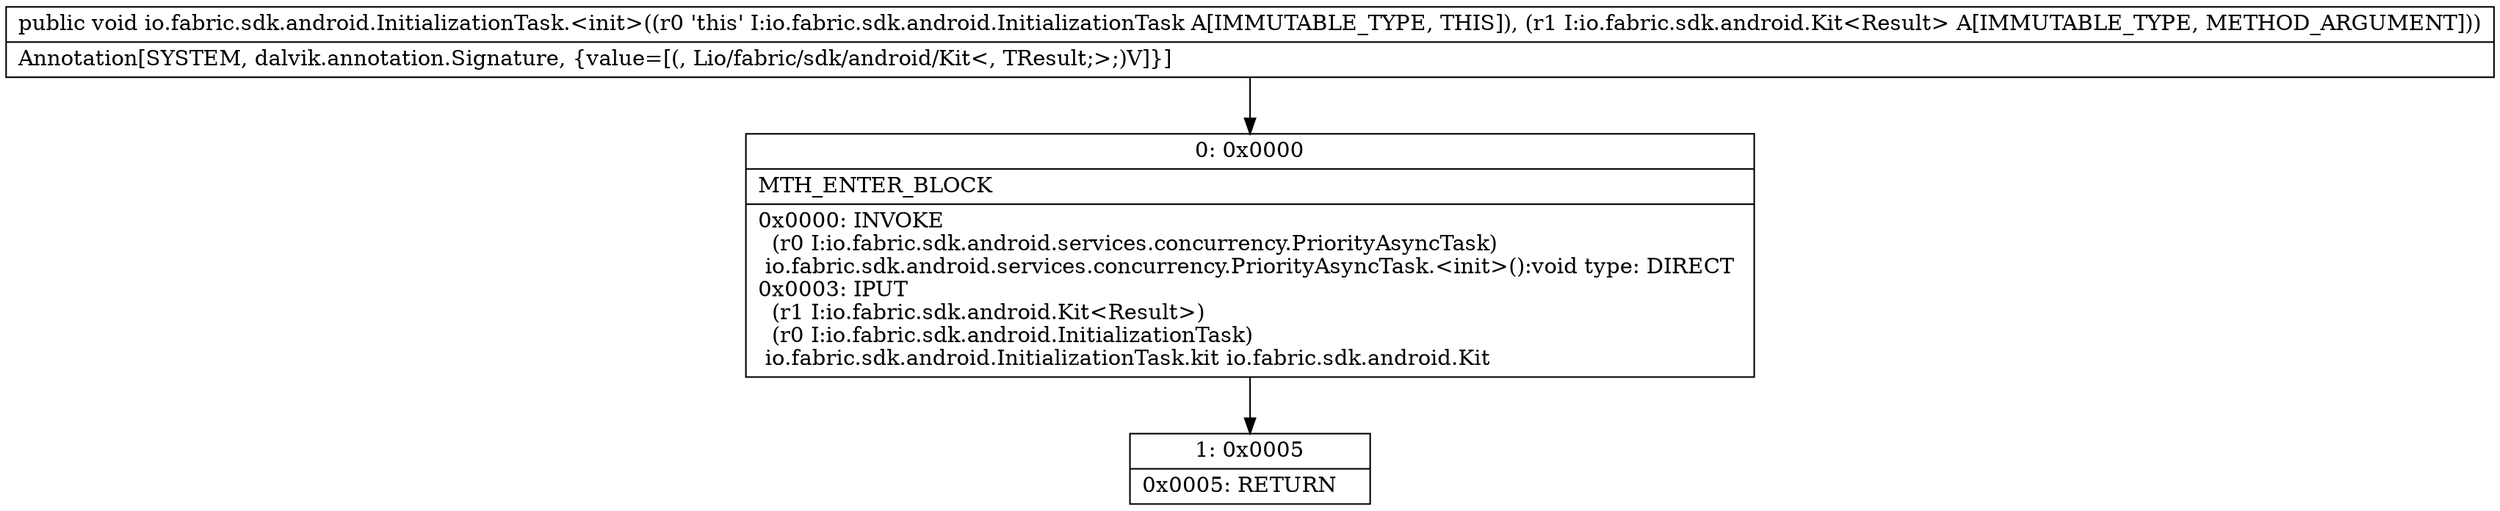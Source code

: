 digraph "CFG forio.fabric.sdk.android.InitializationTask.\<init\>(Lio\/fabric\/sdk\/android\/Kit;)V" {
Node_0 [shape=record,label="{0\:\ 0x0000|MTH_ENTER_BLOCK\l|0x0000: INVOKE  \l  (r0 I:io.fabric.sdk.android.services.concurrency.PriorityAsyncTask)\l io.fabric.sdk.android.services.concurrency.PriorityAsyncTask.\<init\>():void type: DIRECT \l0x0003: IPUT  \l  (r1 I:io.fabric.sdk.android.Kit\<Result\>)\l  (r0 I:io.fabric.sdk.android.InitializationTask)\l io.fabric.sdk.android.InitializationTask.kit io.fabric.sdk.android.Kit \l}"];
Node_1 [shape=record,label="{1\:\ 0x0005|0x0005: RETURN   \l}"];
MethodNode[shape=record,label="{public void io.fabric.sdk.android.InitializationTask.\<init\>((r0 'this' I:io.fabric.sdk.android.InitializationTask A[IMMUTABLE_TYPE, THIS]), (r1 I:io.fabric.sdk.android.Kit\<Result\> A[IMMUTABLE_TYPE, METHOD_ARGUMENT]))  | Annotation[SYSTEM, dalvik.annotation.Signature, \{value=[(, Lio\/fabric\/sdk\/android\/Kit\<, TResult;\>;)V]\}]\l}"];
MethodNode -> Node_0;
Node_0 -> Node_1;
}

